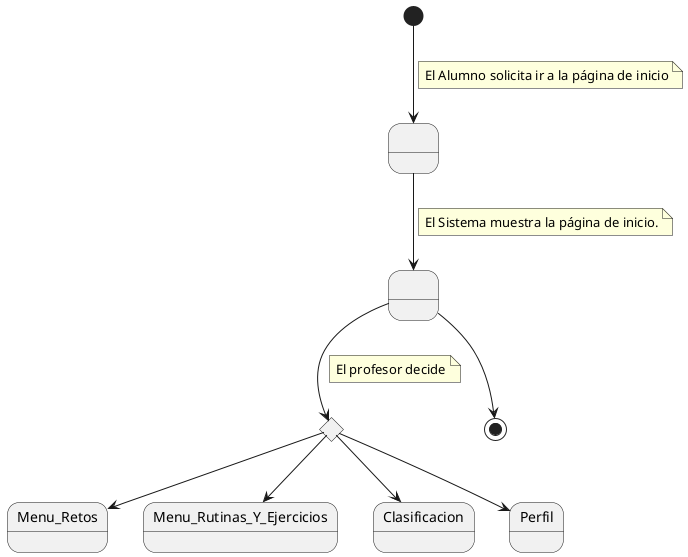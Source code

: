 @startuml
state " " as Estado1
state " " as Estado2
state rombo <<choice>>
[*] --> Estado1
    note on link
        El Alumno solicita ir a la página de inicio
    end note
Estado1 --> Estado2
    note on link
        El Sistema muestra la página de inicio.
    end note
Estado2 --> [*]
Estado2 --> rombo
note on link
El profesor decide
end note
rombo --> Menu_Retos
rombo --> Menu_Rutinas_Y_Ejercicios
rombo --> Clasificacion
rombo --> Perfil
@enduml